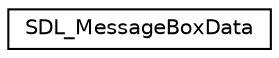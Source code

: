 digraph "Graphical Class Hierarchy"
{
  edge [fontname="Helvetica",fontsize="10",labelfontname="Helvetica",labelfontsize="10"];
  node [fontname="Helvetica",fontsize="10",shape=record];
  rankdir="LR";
  Node1 [label="SDL_MessageBoxData",height=0.2,width=0.4,color="black", fillcolor="white", style="filled",URL="$struct_s_d_l___message_box_data.html",tooltip="MessageBox structure containing title, text, window, etc. "];
}
